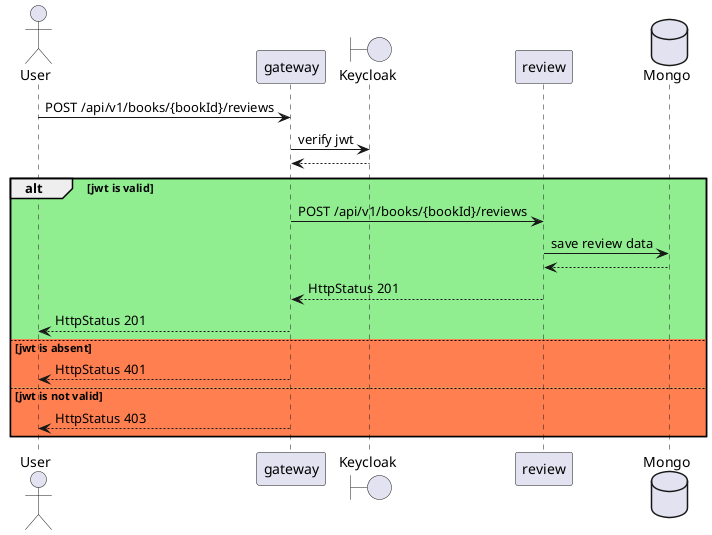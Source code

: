 @startuml

actor "User" as user
participant "gateway" as gw
boundary "Keycloak" as kk
participant "review" as review
database "Mongo" as mongo

user -> gw: POST /api/v1/books/{bookId}/reviews
gw -> kk: verify jwt
kk --> gw
alt #lightgreen jwt is valid
    gw -> review: POST /api/v1/books/{bookId}/reviews
    review -> mongo: save review data
    mongo --> review
    review --> gw: HttpStatus 201
    gw --> user: HttpStatus 201
else #coral jwt is absent
    gw --> user: HttpStatus 401
else #coral jwt is not valid
    gw --> user: HttpStatus 403
end

@enduml